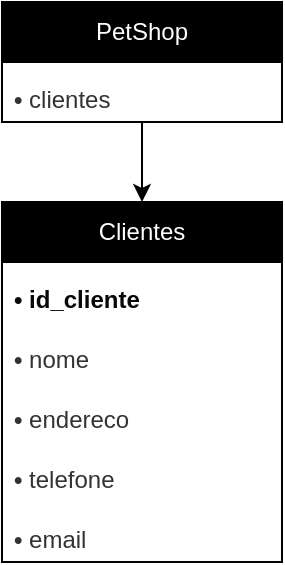 <mxfile version="21.5.2" type="device">
  <diagram name="Página-1" id="me1laX0bHIltnxQRzWV9">
    <mxGraphModel dx="508" dy="469" grid="1" gridSize="10" guides="1" tooltips="1" connect="1" arrows="1" fold="1" page="1" pageScale="1" pageWidth="291" pageHeight="413" math="0" shadow="0">
      <root>
        <mxCell id="0" />
        <mxCell id="1" parent="0" />
        <mxCell id="wo1q24cNd0ytHgEPwjm9-14" style="edgeStyle=orthogonalEdgeStyle;rounded=0;orthogonalLoop=1;jettySize=auto;html=1;exitX=0.5;exitY=1;exitDx=0;exitDy=0;entryX=0.5;entryY=0;entryDx=0;entryDy=0;" edge="1" parent="1" source="DdiagUcfDGiYU_AQLuCv-1" target="wo1q24cNd0ytHgEPwjm9-8">
          <mxGeometry relative="1" as="geometry" />
        </mxCell>
        <mxCell id="DdiagUcfDGiYU_AQLuCv-1" value="&lt;font color=&quot;#ffffff&quot;&gt;PetShop&lt;/font&gt;" style="swimlane;fontStyle=0;childLayout=stackLayout;horizontal=1;startSize=30;horizontalStack=0;resizeParent=1;resizeParentMax=0;resizeLast=0;collapsible=1;marginBottom=0;whiteSpace=wrap;html=1;fillColor=#000000;strokeColor=#000000;" parent="1" vertex="1">
          <mxGeometry x="367" y="67" width="140" height="60" as="geometry" />
        </mxCell>
        <mxCell id="DdiagUcfDGiYU_AQLuCv-3" value="&lt;h1 style=&quot;border-color: var(--border-color); font-variant-numeric: normal; font-variant-east-asian: normal; font-variant-alternates: normal; margin: 0px 0px 5px; padding: 0px; font-kerning: auto; font-optical-sizing: auto; font-feature-settings: normal; font-variation-settings: normal; font-stretch: normal; line-height: 1; color: rgb(51, 51, 51);&quot;&gt;&lt;font style=&quot;border-color: var(--border-color); font-size: 12px;&quot;&gt;• &lt;span style=&quot;font-weight: 400;&quot;&gt;clientes&lt;/span&gt;&lt;/font&gt;&lt;/h1&gt;" style="text;strokeColor=none;fillColor=none;align=left;verticalAlign=middle;spacingLeft=4;spacingRight=4;overflow=hidden;points=[[0,0.5],[1,0.5]];portConstraint=eastwest;rotatable=0;whiteSpace=wrap;html=1;" parent="DdiagUcfDGiYU_AQLuCv-1" vertex="1">
          <mxGeometry y="30" width="140" height="30" as="geometry" />
        </mxCell>
        <mxCell id="wo1q24cNd0ytHgEPwjm9-8" value="&lt;font color=&quot;#ffffff&quot;&gt;Clientes&lt;/font&gt;" style="swimlane;fontStyle=0;childLayout=stackLayout;horizontal=1;startSize=30;horizontalStack=0;resizeParent=1;resizeParentMax=0;resizeLast=0;collapsible=1;marginBottom=0;whiteSpace=wrap;html=1;fillColor=#000000;strokeColor=#000000;" vertex="1" parent="1">
          <mxGeometry x="367" y="167" width="140" height="180" as="geometry" />
        </mxCell>
        <mxCell id="wo1q24cNd0ytHgEPwjm9-9" value="&lt;h1 style=&quot;margin: 0px 0px 5px; padding: 0px; font-variant-numeric: normal; font-variant-east-asian: normal; font-variant-alternates: normal; font-kerning: auto; font-optical-sizing: auto; font-feature-settings: normal; font-variation-settings: normal; font-stretch: normal; line-height: 1;&quot;&gt;&lt;font color=&quot;#080606&quot;&gt;&lt;font style=&quot;font-size: 12px;&quot;&gt;• id_&lt;/font&gt;&lt;font style=&quot;font-size: 12px;&quot;&gt;cliente&lt;/font&gt;&lt;/font&gt;&lt;/h1&gt;" style="text;strokeColor=none;fillColor=none;align=left;verticalAlign=middle;spacingLeft=4;spacingRight=4;overflow=hidden;points=[[0,0.5],[1,0.5]];portConstraint=eastwest;rotatable=0;whiteSpace=wrap;html=1;" vertex="1" parent="wo1q24cNd0ytHgEPwjm9-8">
          <mxGeometry y="30" width="140" height="30" as="geometry" />
        </mxCell>
        <mxCell id="wo1q24cNd0ytHgEPwjm9-10" value="&lt;h1 style=&quot;border-color: var(--border-color); font-variant-numeric: normal; font-variant-east-asian: normal; font-variant-alternates: normal; margin: 0px 0px 5px; padding: 0px; font-kerning: auto; font-optical-sizing: auto; font-feature-settings: normal; font-variation-settings: normal; font-stretch: normal; line-height: 1; color: rgb(51, 51, 51);&quot;&gt;&lt;font style=&quot;border-color: var(--border-color); font-size: 12px;&quot;&gt;• &lt;span style=&quot;font-weight: 400;&quot;&gt;nome&lt;/span&gt;&lt;/font&gt;&lt;/h1&gt;" style="text;strokeColor=none;fillColor=none;align=left;verticalAlign=middle;spacingLeft=4;spacingRight=4;overflow=hidden;points=[[0,0.5],[1,0.5]];portConstraint=eastwest;rotatable=0;whiteSpace=wrap;html=1;" vertex="1" parent="wo1q24cNd0ytHgEPwjm9-8">
          <mxGeometry y="60" width="140" height="30" as="geometry" />
        </mxCell>
        <mxCell id="wo1q24cNd0ytHgEPwjm9-11" value="&lt;h1 style=&quot;border-color: var(--border-color); font-variant-numeric: normal; font-variant-east-asian: normal; font-variant-alternates: normal; margin: 0px 0px 5px; padding: 0px; font-kerning: auto; font-optical-sizing: auto; font-feature-settings: normal; font-variation-settings: normal; font-stretch: normal; line-height: 1; color: rgb(51, 51, 51);&quot;&gt;&lt;font style=&quot;border-color: var(--border-color); font-size: 12px;&quot;&gt;• &lt;span style=&quot;font-weight: 400;&quot;&gt;endereco&lt;/span&gt;&lt;/font&gt;&lt;/h1&gt;" style="text;strokeColor=none;fillColor=none;align=left;verticalAlign=middle;spacingLeft=4;spacingRight=4;overflow=hidden;points=[[0,0.5],[1,0.5]];portConstraint=eastwest;rotatable=0;whiteSpace=wrap;html=1;" vertex="1" parent="wo1q24cNd0ytHgEPwjm9-8">
          <mxGeometry y="90" width="140" height="30" as="geometry" />
        </mxCell>
        <mxCell id="wo1q24cNd0ytHgEPwjm9-12" value="&lt;h1 style=&quot;border-color: var(--border-color); font-variant-numeric: normal; font-variant-east-asian: normal; font-variant-alternates: normal; margin: 0px 0px 5px; padding: 0px; font-kerning: auto; font-optical-sizing: auto; font-feature-settings: normal; font-variation-settings: normal; font-stretch: normal; line-height: 1; color: rgb(51, 51, 51);&quot;&gt;&lt;font style=&quot;border-color: var(--border-color); font-size: 12px;&quot;&gt;• &lt;span style=&quot;font-weight: 400;&quot;&gt;telefone&lt;/span&gt;&lt;/font&gt;&lt;/h1&gt;" style="text;strokeColor=none;fillColor=none;align=left;verticalAlign=middle;spacingLeft=4;spacingRight=4;overflow=hidden;points=[[0,0.5],[1,0.5]];portConstraint=eastwest;rotatable=0;whiteSpace=wrap;html=1;" vertex="1" parent="wo1q24cNd0ytHgEPwjm9-8">
          <mxGeometry y="120" width="140" height="30" as="geometry" />
        </mxCell>
        <mxCell id="wo1q24cNd0ytHgEPwjm9-13" value="&lt;h1 style=&quot;border-color: var(--border-color); font-variant-numeric: normal; font-variant-east-asian: normal; font-variant-alternates: normal; margin: 0px 0px 5px; padding: 0px; font-kerning: auto; font-optical-sizing: auto; font-feature-settings: normal; font-variation-settings: normal; font-stretch: normal; line-height: 1; color: rgb(51, 51, 51);&quot;&gt;&lt;font style=&quot;border-color: var(--border-color); font-size: 12px;&quot;&gt;• &lt;span style=&quot;font-weight: 400;&quot;&gt;email&lt;/span&gt;&lt;/font&gt;&lt;/h1&gt;" style="text;strokeColor=none;fillColor=none;align=left;verticalAlign=middle;spacingLeft=4;spacingRight=4;overflow=hidden;points=[[0,0.5],[1,0.5]];portConstraint=eastwest;rotatable=0;whiteSpace=wrap;html=1;" vertex="1" parent="wo1q24cNd0ytHgEPwjm9-8">
          <mxGeometry y="150" width="140" height="30" as="geometry" />
        </mxCell>
      </root>
    </mxGraphModel>
  </diagram>
</mxfile>
